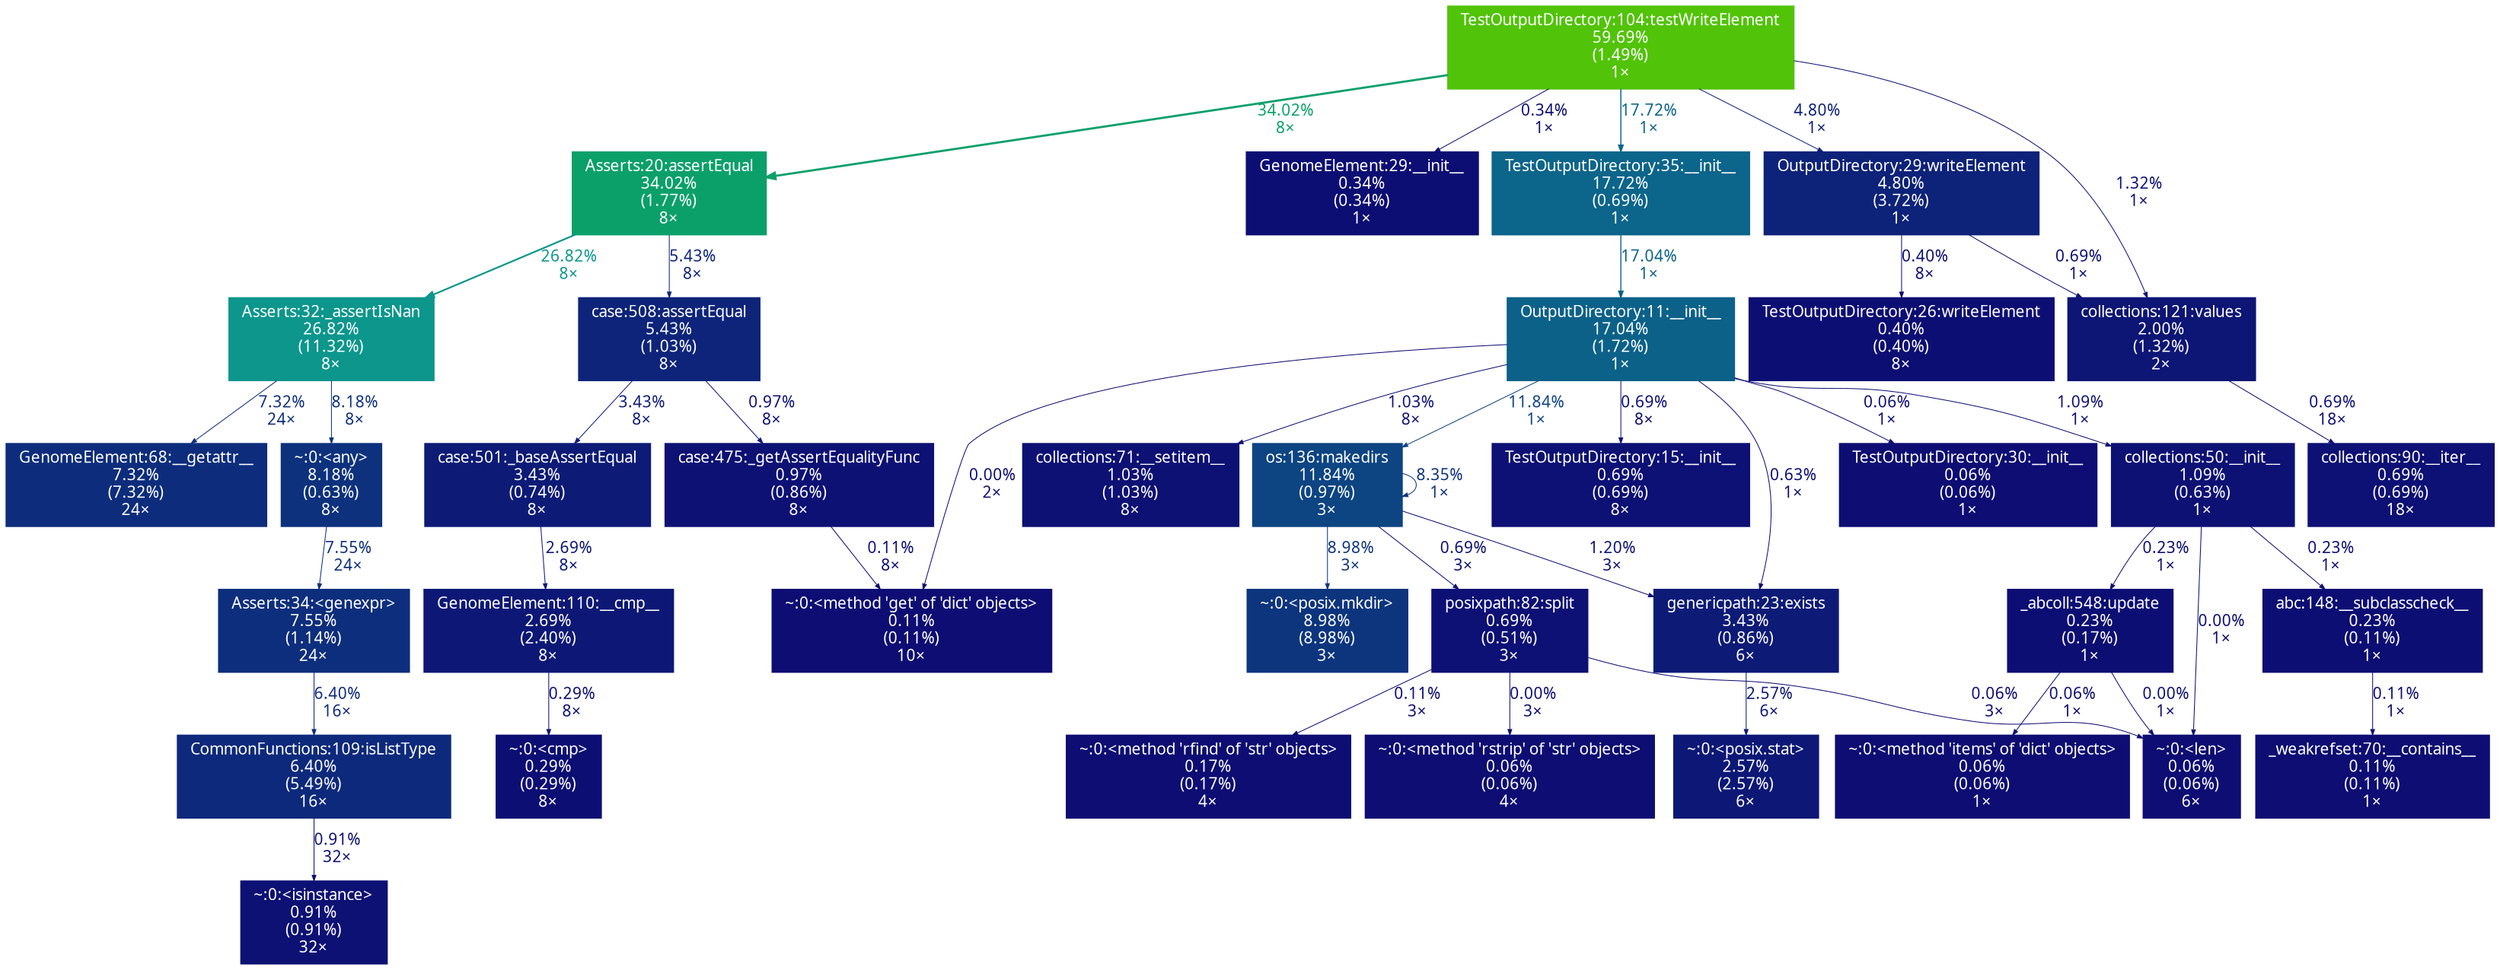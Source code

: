 digraph {
	graph [fontname=vera, nodesep=0.125, ranksep=0.25];
	node [fontcolor=white, fontname=vera, height=0, shape=box, style=filled, width=0];
	edge [fontname=vera];
	4 [color="#0d2d7c", fontcolor="#ffffff", fontsize="10.00", label="GenomeElement:68:__getattr__\n7.32%\n(7.32%)\n24×", tooltip="/Users/sveinugu/PycharmProjects/gtrackcore/gtrackcore/input/core/GenomeElement.py"];
	5 [color="#0c968c", fontcolor="#ffffff", fontsize="10.00", label="Asserts:32:_assertIsNan\n26.82%\n(11.32%)\n8×", tooltip="/Users/sveinugu/PycharmProjects/gtrackcore/gtrackcore/test/common/Asserts.py"];
	5 -> 4 [arrowsize="0.35", color="#0d2d7c", fontcolor="#0d2d7c", fontsize="10.00", label="7.32%\n24×", labeldistance="0.50", penwidth="0.50"];
	5 -> 22 [arrowsize="0.35", color="#0d317d", fontcolor="#0d317d", fontsize="10.00", label="8.18%\n8×", labeldistance="0.50", penwidth="0.50"];
	9 [color="#0d0d73", fontcolor="#ffffff", fontsize="10.00", label="~:0:<method 'get' of 'dict' objects>\n0.11%\n(0.11%)\n10×", tooltip="~"];
	10 [color="#0c6189", fontcolor="#ffffff", fontsize="10.00", label="OutputDirectory:11:__init__\n17.04%\n(1.72%)\n1×", tooltip="/Users/sveinugu/PycharmProjects/gtrackcore/gtrackcore/preprocess/memmap/OutputDirectory.py"];
	10 -> 9 [arrowsize="0.35", color="#0d0d73", fontcolor="#0d0d73", fontsize="10.00", label="0.00%\n2×", labeldistance="0.50", penwidth="0.50"];
	10 -> 24 [arrowsize="0.35", color="#0d0d73", fontcolor="#0d0d73", fontsize="10.00", label="0.06%\n1×", labeldistance="0.50", penwidth="0.50"];
	10 -> 48 [arrowsize="0.35", color="#0d0f74", fontcolor="#0d0f74", fontsize="10.00", label="0.63%\n1×", labeldistance="0.50", penwidth="0.50"];
	10 -> 49 [arrowsize="0.35", color="#0d4482", fontcolor="#0d4482", fontsize="10.00", label="11.84%\n1×", labeldistance="0.50", penwidth="0.50"];
	10 -> 54 [arrowsize="0.35", color="#0d1174", fontcolor="#0d1174", fontsize="10.00", label="1.03%\n8×", labeldistance="0.50", penwidth="0.50"];
	10 -> 62 [arrowsize="0.35", color="#0d1074", fontcolor="#0d1074", fontsize="10.00", label="0.69%\n8×", labeldistance="0.50", penwidth="0.50"];
	10 -> 64 [arrowsize="0.35", color="#0d1174", fontcolor="#0d1174", fontsize="10.00", label="1.09%\n1×", labeldistance="0.50", penwidth="0.50"];
	11 [color="#0d1174", fontcolor="#ffffff", fontsize="10.00", label="case:475:_getAssertEqualityFunc\n0.97%\n(0.86%)\n8×", tooltip="/Users/sveinugu/miniconda2/lib/python2.7/unittest/case.py"];
	11 -> 9 [arrowsize="0.35", color="#0d0d73", fontcolor="#0d0d73", fontsize="10.00", label="0.11%\n8×", labeldistance="0.50", penwidth="0.50"];
	12 [color="#0ba06a", fontcolor="#ffffff", fontsize="10.00", label="Asserts:20:assertEqual\n34.02%\n(1.77%)\n8×", tooltip="/Users/sveinugu/PycharmProjects/gtrackcore/gtrackcore/test/common/Asserts.py"];
	12 -> 5 [arrowsize="0.52", color="#0c968c", fontcolor="#0c968c", fontsize="10.00", label="26.82%\n8×", labeldistance="1.07", penwidth="1.07"];
	12 -> 41 [arrowsize="0.35", color="#0d247a", fontcolor="#0d247a", fontsize="10.00", label="5.43%\n8×", labeldistance="0.50", penwidth="0.50"];
	13 [color="#51c308", fontcolor="#ffffff", fontsize="10.00", label="TestOutputDirectory:104:testWriteElement\n59.69%\n(1.49%)\n1×", tooltip="/Users/sveinugu/PycharmProjects/gtrackcore/gtrackcore/test/memmap/TestOutputDirectory.py"];
	13 -> 12 [arrowsize="0.58", color="#0ba06a", fontcolor="#0ba06a", fontsize="10.00", label="34.02%\n8×", labeldistance="1.36", penwidth="1.36"];
	13 -> 18 [arrowsize="0.35", color="#0d0e73", fontcolor="#0d0e73", fontsize="10.00", label="0.34%\n1×", labeldistance="0.50", penwidth="0.50"];
	13 -> 28 [arrowsize="0.42", color="#0c658a", fontcolor="#0c658a", fontsize="10.00", label="17.72%\n1×", labeldistance="0.71", penwidth="0.71"];
	13 -> 39 [arrowsize="0.35", color="#0d2279", fontcolor="#0d2279", fontsize="10.00", label="4.80%\n1×", labeldistance="0.50", penwidth="0.50"];
	13 -> 55 [arrowsize="0.35", color="#0d1274", fontcolor="#0d1274", fontsize="10.00", label="1.32%\n1×", labeldistance="0.50", penwidth="0.50"];
	18 [color="#0d0e73", fontcolor="#ffffff", fontsize="10.00", label="GenomeElement:29:__init__\n0.34%\n(0.34%)\n1×", tooltip="/Users/sveinugu/PycharmProjects/gtrackcore/gtrackcore/input/core/GenomeElement.py"];
	22 [color="#0d317d", fontcolor="#ffffff", fontsize="10.00", label="~:0:<any>\n8.18%\n(0.63%)\n8×", tooltip="~"];
	22 -> 38 [arrowsize="0.35", color="#0d2e7c", fontcolor="#0d2e7c", fontsize="10.00", label="7.55%\n24×", labeldistance="0.50", penwidth="0.50"];
	24 [color="#0d0d73", fontcolor="#ffffff", fontsize="10.00", label="TestOutputDirectory:30:__init__\n0.06%\n(0.06%)\n1×", tooltip="/Users/sveinugu/PycharmProjects/gtrackcore/gtrackcore/test/memmap/TestOutputDirectory.py"];
	26 [color="#0d0d73", fontcolor="#ffffff", fontsize="10.00", label="_weakrefset:70:__contains__\n0.11%\n(0.11%)\n1×", tooltip="/Users/sveinugu/miniconda2/lib/python2.7/_weakrefset.py"];
	27 [color="#0d0e73", fontcolor="#ffffff", fontsize="10.00", label="abc:148:__subclasscheck__\n0.23%\n(0.11%)\n1×", tooltip="/Users/sveinugu/miniconda2/lib/python2.7/abc.py"];
	27 -> 26 [arrowsize="0.35", color="#0d0d73", fontcolor="#0d0d73", fontsize="10.00", label="0.11%\n1×", labeldistance="0.50", penwidth="0.50"];
	28 [color="#0c658a", fontcolor="#ffffff", fontsize="10.00", label="TestOutputDirectory:35:__init__\n17.72%\n(0.69%)\n1×", tooltip="/Users/sveinugu/PycharmProjects/gtrackcore/gtrackcore/test/memmap/TestOutputDirectory.py"];
	28 -> 10 [arrowsize="0.41", color="#0c6189", fontcolor="#0c6189", fontsize="10.00", label="17.04%\n1×", labeldistance="0.68", penwidth="0.68"];
	32 [color="#0d1876", fontcolor="#ffffff", fontsize="10.00", label="GenomeElement:110:__cmp__\n2.69%\n(2.40%)\n8×", tooltip="/Users/sveinugu/PycharmProjects/gtrackcore/gtrackcore/input/core/GenomeElement.py"];
	32 -> 60 [arrowsize="0.35", color="#0d0e73", fontcolor="#0d0e73", fontsize="10.00", label="0.29%\n8×", labeldistance="0.50", penwidth="0.50"];
	33 [color="#0d1b77", fontcolor="#ffffff", fontsize="10.00", label="case:501:_baseAssertEqual\n3.43%\n(0.74%)\n8×", tooltip="/Users/sveinugu/miniconda2/lib/python2.7/unittest/case.py"];
	33 -> 32 [arrowsize="0.35", color="#0d1876", fontcolor="#0d1876", fontsize="10.00", label="2.69%\n8×", labeldistance="0.50", penwidth="0.50"];
	38 [color="#0d2e7c", fontcolor="#ffffff", fontsize="10.00", label="Asserts:34:<genexpr>\n7.55%\n(1.14%)\n24×", tooltip="/Users/sveinugu/PycharmProjects/gtrackcore/gtrackcore/test/common/Asserts.py"];
	38 -> 66 [arrowsize="0.35", color="#0d297b", fontcolor="#0d297b", fontsize="10.00", label="6.40%\n16×", labeldistance="0.50", penwidth="0.50"];
	39 [color="#0d2279", fontcolor="#ffffff", fontsize="10.00", label="OutputDirectory:29:writeElement\n4.80%\n(3.72%)\n1×", tooltip="/Users/sveinugu/PycharmProjects/gtrackcore/gtrackcore/preprocess/memmap/OutputDirectory.py"];
	39 -> 55 [arrowsize="0.35", color="#0d1074", fontcolor="#0d1074", fontsize="10.00", label="0.69%\n1×", labeldistance="0.50", penwidth="0.50"];
	39 -> 84 [arrowsize="0.35", color="#0d0e73", fontcolor="#0d0e73", fontsize="10.00", label="0.40%\n8×", labeldistance="0.50", penwidth="0.50"];
	41 [color="#0d247a", fontcolor="#ffffff", fontsize="10.00", label="case:508:assertEqual\n5.43%\n(1.03%)\n8×", tooltip="/Users/sveinugu/miniconda2/lib/python2.7/unittest/case.py"];
	41 -> 11 [arrowsize="0.35", color="#0d1174", fontcolor="#0d1174", fontsize="10.00", label="0.97%\n8×", labeldistance="0.50", penwidth="0.50"];
	41 -> 33 [arrowsize="0.35", color="#0d1b77", fontcolor="#0d1b77", fontsize="10.00", label="3.43%\n8×", labeldistance="0.50", penwidth="0.50"];
	46 [color="#0d0d73", fontcolor="#ffffff", fontsize="10.00", label="~:0:<method 'items' of 'dict' objects>\n0.06%\n(0.06%)\n1×", tooltip="~"];
	47 [color="#0d0e73", fontcolor="#ffffff", fontsize="10.00", label="_abcoll:548:update\n0.23%\n(0.17%)\n1×", tooltip="/Users/sveinugu/miniconda2/lib/python2.7/_abcoll.py"];
	47 -> 46 [arrowsize="0.35", color="#0d0d73", fontcolor="#0d0d73", fontsize="10.00", label="0.06%\n1×", labeldistance="0.50", penwidth="0.50"];
	47 -> 77 [arrowsize="0.35", color="#0d0d73", fontcolor="#0d0d73", fontsize="10.00", label="0.00%\n1×", labeldistance="0.50", penwidth="0.50"];
	48 [color="#0d1b77", fontcolor="#ffffff", fontsize="10.00", label="genericpath:23:exists\n3.43%\n(0.86%)\n6×", tooltip="/Users/sveinugu/miniconda2/lib/python2.7/genericpath.py"];
	48 -> 63 [arrowsize="0.35", color="#0d1876", fontcolor="#0d1876", fontsize="10.00", label="2.57%\n6×", labeldistance="0.50", penwidth="0.50"];
	49 [color="#0d4482", fontcolor="#ffffff", fontsize="10.00", label="os:136:makedirs\n11.84%\n(0.97%)\n3×", tooltip="/Users/sveinugu/miniconda2/lib/python2.7/os.py"];
	49 -> 48 [arrowsize="0.35", color="#0d1274", fontcolor="#0d1274", fontsize="10.00", label="1.20%\n3×", labeldistance="0.50", penwidth="0.50"];
	49 -> 49 [arrowsize="0.35", color="#0d327d", fontcolor="#0d327d", fontsize="10.00", label="8.35%\n1×", labeldistance="0.50", penwidth="0.50"];
	49 -> 68 [arrowsize="0.35", color="#0d1074", fontcolor="#0d1074", fontsize="10.00", label="0.69%\n3×", labeldistance="0.50", penwidth="0.50"];
	49 -> 88 [arrowsize="0.35", color="#0d357e", fontcolor="#0d357e", fontsize="10.00", label="8.98%\n3×", labeldistance="0.50", penwidth="0.50"];
	54 [color="#0d1174", fontcolor="#ffffff", fontsize="10.00", label="collections:71:__setitem__\n1.03%\n(1.03%)\n8×", tooltip="/Users/sveinugu/miniconda2/lib/python2.7/collections.py"];
	55 [color="#0d1575", fontcolor="#ffffff", fontsize="10.00", label="collections:121:values\n2.00%\n(1.32%)\n2×", tooltip="/Users/sveinugu/miniconda2/lib/python2.7/collections.py"];
	55 -> 59 [arrowsize="0.35", color="#0d1074", fontcolor="#0d1074", fontsize="10.00", label="0.69%\n18×", labeldistance="0.50", penwidth="0.50"];
	59 [color="#0d1074", fontcolor="#ffffff", fontsize="10.00", label="collections:90:__iter__\n0.69%\n(0.69%)\n18×", tooltip="/Users/sveinugu/miniconda2/lib/python2.7/collections.py"];
	60 [color="#0d0e73", fontcolor="#ffffff", fontsize="10.00", label="~:0:<cmp>\n0.29%\n(0.29%)\n8×", tooltip="~"];
	62 [color="#0d1074", fontcolor="#ffffff", fontsize="10.00", label="TestOutputDirectory:15:__init__\n0.69%\n(0.69%)\n8×", tooltip="/Users/sveinugu/PycharmProjects/gtrackcore/gtrackcore/test/memmap/TestOutputDirectory.py"];
	63 [color="#0d1876", fontcolor="#ffffff", fontsize="10.00", label="~:0:<posix.stat>\n2.57%\n(2.57%)\n6×", tooltip="~"];
	64 [color="#0d1174", fontcolor="#ffffff", fontsize="10.00", label="collections:50:__init__\n1.09%\n(0.63%)\n1×", tooltip="/Users/sveinugu/miniconda2/lib/python2.7/collections.py"];
	64 -> 27 [arrowsize="0.35", color="#0d0e73", fontcolor="#0d0e73", fontsize="10.00", label="0.23%\n1×", labeldistance="0.50", penwidth="0.50"];
	64 -> 47 [arrowsize="0.35", color="#0d0e73", fontcolor="#0d0e73", fontsize="10.00", label="0.23%\n1×", labeldistance="0.50", penwidth="0.50"];
	64 -> 77 [arrowsize="0.35", color="#0d0d73", fontcolor="#0d0d73", fontsize="10.00", label="0.00%\n1×", labeldistance="0.50", penwidth="0.50"];
	66 [color="#0d297b", fontcolor="#ffffff", fontsize="10.00", label="CommonFunctions:109:isListType\n6.40%\n(5.49%)\n16×", tooltip="/Users/sveinugu/PycharmProjects/gtrackcore/gtrackcore/util/CommonFunctions.py"];
	66 -> 79 [arrowsize="0.35", color="#0d1174", fontcolor="#0d1174", fontsize="10.00", label="0.91%\n32×", labeldistance="0.50", penwidth="0.50"];
	67 [color="#0d0d73", fontcolor="#ffffff", fontsize="10.00", label="~:0:<method 'rfind' of 'str' objects>\n0.17%\n(0.17%)\n4×", tooltip="~"];
	68 [color="#0d1074", fontcolor="#ffffff", fontsize="10.00", label="posixpath:82:split\n0.69%\n(0.51%)\n3×", tooltip="/Users/sveinugu/miniconda2/lib/python2.7/posixpath.py"];
	68 -> 67 [arrowsize="0.35", color="#0d0d73", fontcolor="#0d0d73", fontsize="10.00", label="0.11%\n3×", labeldistance="0.50", penwidth="0.50"];
	68 -> 75 [arrowsize="0.35", color="#0d0d73", fontcolor="#0d0d73", fontsize="10.00", label="0.00%\n3×", labeldistance="0.50", penwidth="0.50"];
	68 -> 77 [arrowsize="0.35", color="#0d0d73", fontcolor="#0d0d73", fontsize="10.00", label="0.06%\n3×", labeldistance="0.50", penwidth="0.50"];
	75 [color="#0d0d73", fontcolor="#ffffff", fontsize="10.00", label="~:0:<method 'rstrip' of 'str' objects>\n0.06%\n(0.06%)\n4×", tooltip="~"];
	77 [color="#0d0d73", fontcolor="#ffffff", fontsize="10.00", label="~:0:<len>\n0.06%\n(0.06%)\n6×", tooltip="~"];
	79 [color="#0d1174", fontcolor="#ffffff", fontsize="10.00", label="~:0:<isinstance>\n0.91%\n(0.91%)\n32×", tooltip="~"];
	84 [color="#0d0e73", fontcolor="#ffffff", fontsize="10.00", label="TestOutputDirectory:26:writeElement\n0.40%\n(0.40%)\n8×", tooltip="/Users/sveinugu/PycharmProjects/gtrackcore/gtrackcore/test/memmap/TestOutputDirectory.py"];
	88 [color="#0d357e", fontcolor="#ffffff", fontsize="10.00", label="~:0:<posix.mkdir>\n8.98%\n(8.98%)\n3×", tooltip="~"];
}
